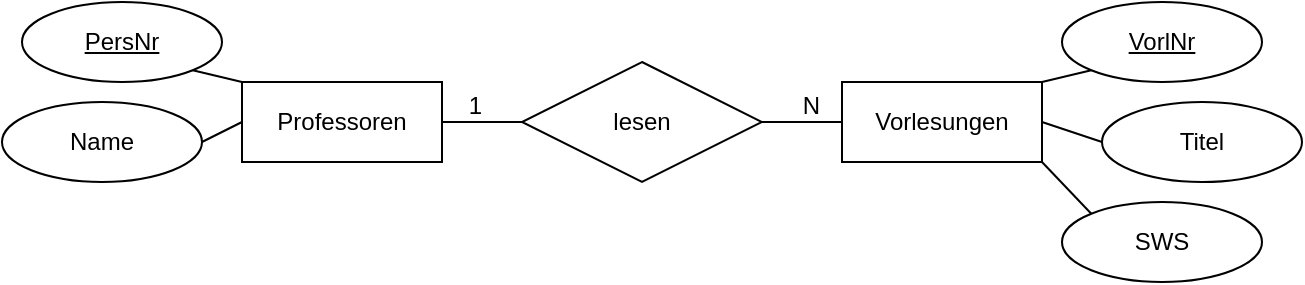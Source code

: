 <mxfile version="20.5.1" type="github">
  <diagram id="9KlOczb3NXHMFlZ34ll2" name="Page-1">
    <mxGraphModel dx="1143" dy="748" grid="1" gridSize="10" guides="1" tooltips="1" connect="1" arrows="1" fold="1" page="1" pageScale="1" pageWidth="827" pageHeight="1169" math="0" shadow="0">
      <root>
        <mxCell id="0" />
        <mxCell id="1" parent="0" />
        <mxCell id="9xS0eLmvMCpUqipHGval-1" value="Professoren" style="whiteSpace=wrap;html=1;align=center;" vertex="1" parent="1">
          <mxGeometry x="170" y="230" width="100" height="40" as="geometry" />
        </mxCell>
        <mxCell id="9xS0eLmvMCpUqipHGval-2" value="Vorlesungen" style="whiteSpace=wrap;html=1;align=center;" vertex="1" parent="1">
          <mxGeometry x="470" y="230" width="100" height="40" as="geometry" />
        </mxCell>
        <mxCell id="9xS0eLmvMCpUqipHGval-4" value="VorlNr" style="ellipse;whiteSpace=wrap;html=1;align=center;fontStyle=4;" vertex="1" parent="1">
          <mxGeometry x="580" y="190" width="100" height="40" as="geometry" />
        </mxCell>
        <mxCell id="9xS0eLmvMCpUqipHGval-6" value="" style="endArrow=none;html=1;rounded=0;entryX=0;entryY=1;entryDx=0;entryDy=0;exitX=1;exitY=0;exitDx=0;exitDy=0;" edge="1" parent="1" source="9xS0eLmvMCpUqipHGval-2" target="9xS0eLmvMCpUqipHGval-4">
          <mxGeometry width="50" height="50" relative="1" as="geometry">
            <mxPoint x="600" y="330" as="sourcePoint" />
            <mxPoint x="650" y="280" as="targetPoint" />
          </mxGeometry>
        </mxCell>
        <mxCell id="9xS0eLmvMCpUqipHGval-7" value="PersNr" style="ellipse;whiteSpace=wrap;html=1;align=center;fontStyle=4;" vertex="1" parent="1">
          <mxGeometry x="60" y="190" width="100" height="40" as="geometry" />
        </mxCell>
        <mxCell id="9xS0eLmvMCpUqipHGval-8" value="" style="endArrow=none;html=1;rounded=0;entryX=1;entryY=1;entryDx=0;entryDy=0;exitX=0;exitY=0;exitDx=0;exitDy=0;" edge="1" parent="1" target="9xS0eLmvMCpUqipHGval-7" source="9xS0eLmvMCpUqipHGval-1">
          <mxGeometry width="50" height="50" relative="1" as="geometry">
            <mxPoint x="40" y="220" as="sourcePoint" />
            <mxPoint x="120" y="270" as="targetPoint" />
          </mxGeometry>
        </mxCell>
        <mxCell id="9xS0eLmvMCpUqipHGval-9" value="Name" style="ellipse;whiteSpace=wrap;html=1;align=center;" vertex="1" parent="1">
          <mxGeometry x="50" y="240" width="100" height="40" as="geometry" />
        </mxCell>
        <mxCell id="9xS0eLmvMCpUqipHGval-10" value="Titel" style="ellipse;whiteSpace=wrap;html=1;align=center;" vertex="1" parent="1">
          <mxGeometry x="600" y="240" width="100" height="40" as="geometry" />
        </mxCell>
        <mxCell id="9xS0eLmvMCpUqipHGval-11" value="SWS" style="ellipse;whiteSpace=wrap;html=1;align=center;" vertex="1" parent="1">
          <mxGeometry x="580" y="290" width="100" height="40" as="geometry" />
        </mxCell>
        <mxCell id="9xS0eLmvMCpUqipHGval-12" value="" style="endArrow=none;html=1;rounded=0;exitX=1;exitY=0.5;exitDx=0;exitDy=0;" edge="1" parent="1" source="9xS0eLmvMCpUqipHGval-2">
          <mxGeometry width="50" height="50" relative="1" as="geometry">
            <mxPoint x="580" y="240" as="sourcePoint" />
            <mxPoint x="600" y="260" as="targetPoint" />
          </mxGeometry>
        </mxCell>
        <mxCell id="9xS0eLmvMCpUqipHGval-13" value="" style="endArrow=none;html=1;rounded=0;exitX=1;exitY=1;exitDx=0;exitDy=0;entryX=0;entryY=0;entryDx=0;entryDy=0;" edge="1" parent="1" source="9xS0eLmvMCpUqipHGval-2" target="9xS0eLmvMCpUqipHGval-11">
          <mxGeometry width="50" height="50" relative="1" as="geometry">
            <mxPoint x="580" y="260" as="sourcePoint" />
            <mxPoint x="610" y="270" as="targetPoint" />
          </mxGeometry>
        </mxCell>
        <mxCell id="9xS0eLmvMCpUqipHGval-14" value="" style="endArrow=none;html=1;rounded=0;exitX=1;exitY=0.5;exitDx=0;exitDy=0;entryX=0;entryY=0.5;entryDx=0;entryDy=0;" edge="1" parent="1" source="9xS0eLmvMCpUqipHGval-9" target="9xS0eLmvMCpUqipHGval-1">
          <mxGeometry width="50" height="50" relative="1" as="geometry">
            <mxPoint x="580" y="270" as="sourcePoint" />
            <mxPoint x="610" y="280" as="targetPoint" />
          </mxGeometry>
        </mxCell>
        <mxCell id="9xS0eLmvMCpUqipHGval-15" value="lesen" style="shape=rhombus;perimeter=rhombusPerimeter;whiteSpace=wrap;html=1;align=center;" vertex="1" parent="1">
          <mxGeometry x="310" y="220" width="120" height="60" as="geometry" />
        </mxCell>
        <mxCell id="9xS0eLmvMCpUqipHGval-20" value="" style="endArrow=none;html=1;rounded=0;exitX=1;exitY=0.5;exitDx=0;exitDy=0;" edge="1" parent="1" source="9xS0eLmvMCpUqipHGval-1" target="9xS0eLmvMCpUqipHGval-15">
          <mxGeometry relative="1" as="geometry">
            <mxPoint x="330" y="380" as="sourcePoint" />
            <mxPoint x="490" y="380" as="targetPoint" />
          </mxGeometry>
        </mxCell>
        <mxCell id="9xS0eLmvMCpUqipHGval-21" value="1" style="resizable=0;html=1;align=right;verticalAlign=bottom;" connectable="0" vertex="1" parent="9xS0eLmvMCpUqipHGval-20">
          <mxGeometry x="1" relative="1" as="geometry">
            <mxPoint x="-20" as="offset" />
          </mxGeometry>
        </mxCell>
        <mxCell id="9xS0eLmvMCpUqipHGval-22" value="" style="endArrow=none;html=1;rounded=0;exitX=1;exitY=0.5;exitDx=0;exitDy=0;entryX=0;entryY=0.5;entryDx=0;entryDy=0;" edge="1" parent="1" source="9xS0eLmvMCpUqipHGval-15" target="9xS0eLmvMCpUqipHGval-2">
          <mxGeometry relative="1" as="geometry">
            <mxPoint x="330" y="380" as="sourcePoint" />
            <mxPoint x="490" y="380" as="targetPoint" />
          </mxGeometry>
        </mxCell>
        <mxCell id="9xS0eLmvMCpUqipHGval-23" value="N" style="resizable=0;html=1;align=right;verticalAlign=bottom;" connectable="0" vertex="1" parent="9xS0eLmvMCpUqipHGval-22">
          <mxGeometry x="1" relative="1" as="geometry">
            <mxPoint x="-11" as="offset" />
          </mxGeometry>
        </mxCell>
      </root>
    </mxGraphModel>
  </diagram>
</mxfile>
